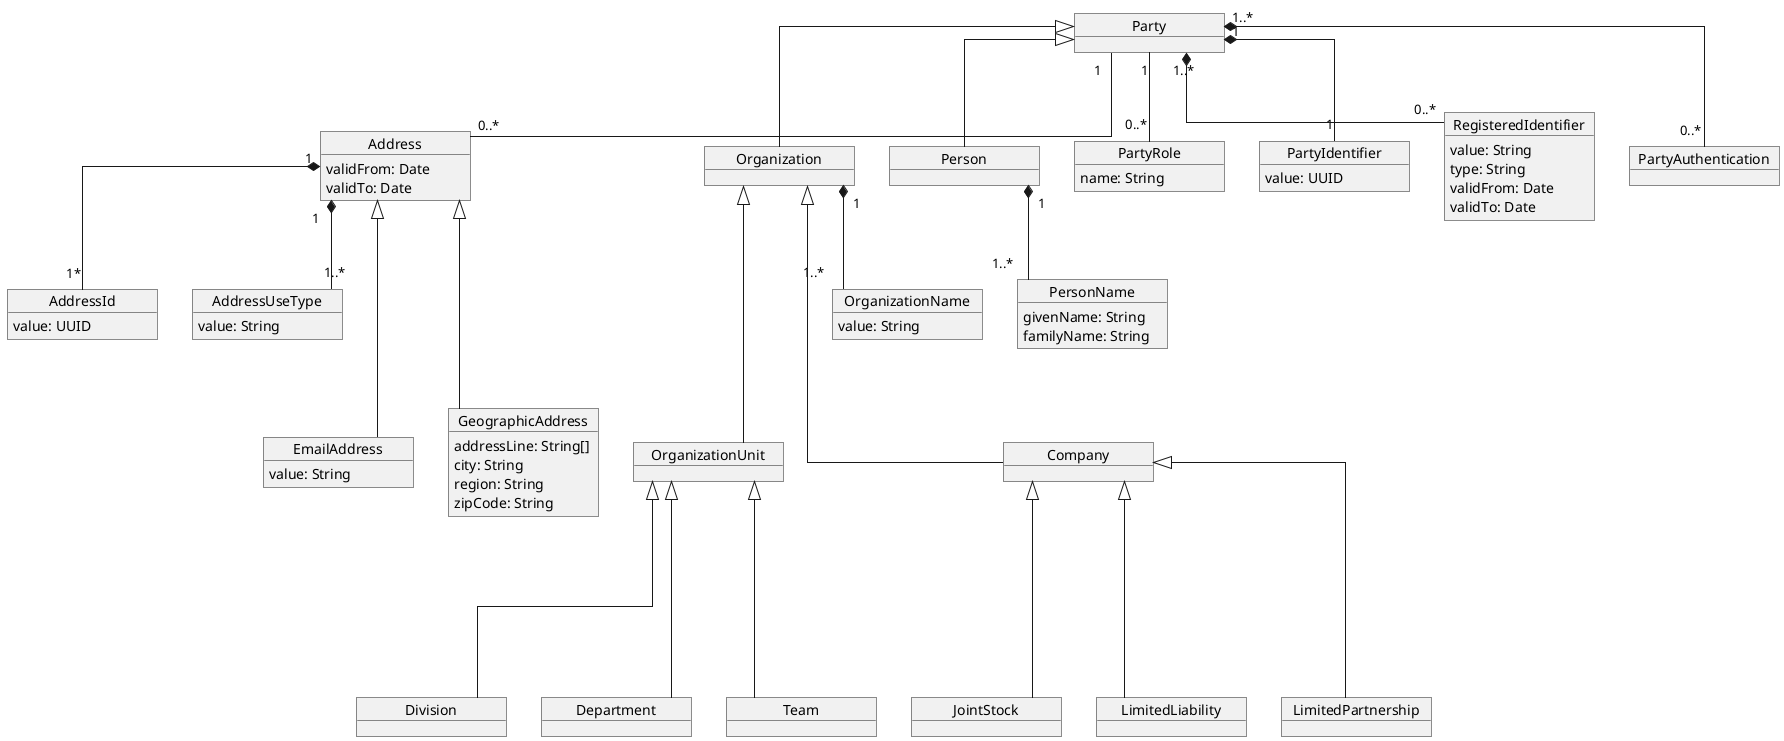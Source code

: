 @startuml
skinparam MinClassWidth 150
skinparam linetype ortho

object Party
object Person
object PartyRole {
  name: String
}
object PartyIdentifier {
  value: UUID
}
object RegisteredIdentifier {
  value: String
  type: String
  validFrom: Date
  validTo: Date
}
object PartyAuthentication

object Address {
  validFrom: Date
  validTo: Date
}
object AddressId {
  value: UUID
}
object AddressUseType {
  value: String
}
object EmailAddress {
  value: String
}
object GeographicAddress {
  addressLine: String[]
  city: String
  region: String
  zipCode: String
}

object PersonName {
  givenName: String
  familyName: String
}

object Organization
object OrganizationName {
  value: String
}
object Company
object JointStock
object LimitedLiability
object LimitedPartnership

object OrganizationUnit
object Division
object Department
object Team

Party "1" *-- "1" PartyIdentifier
Party "1" -- "0..*" PartyRole
Party "1" -- "0..*" Address
Address "1" *-- "1..*" AddressUseType
Address "1" *-- "1*" AddressId
Party "1..*" *-- "0..*" RegisteredIdentifier
Party "1..*" *-- "0..*" PartyAuthentication

Person "1" *-- "1..*" PersonName
Organization "1" *-- "1..*" OrganizationName

Person -up-|> Party
Organization -up-|> Party
Company --up-|> Organization
JointStock ---up-|> Company
LimitedLiability ---up-|> Company
LimitedPartnership ---up-|> Company
OrganizationUnit --up-|> Organization
Division ---up-|> OrganizationUnit
Department ---up-|> OrganizationUnit
Team ---up-|> OrganizationUnit

EmailAddress --up-|> Address
GeographicAddress --up-|> Address
@enduml